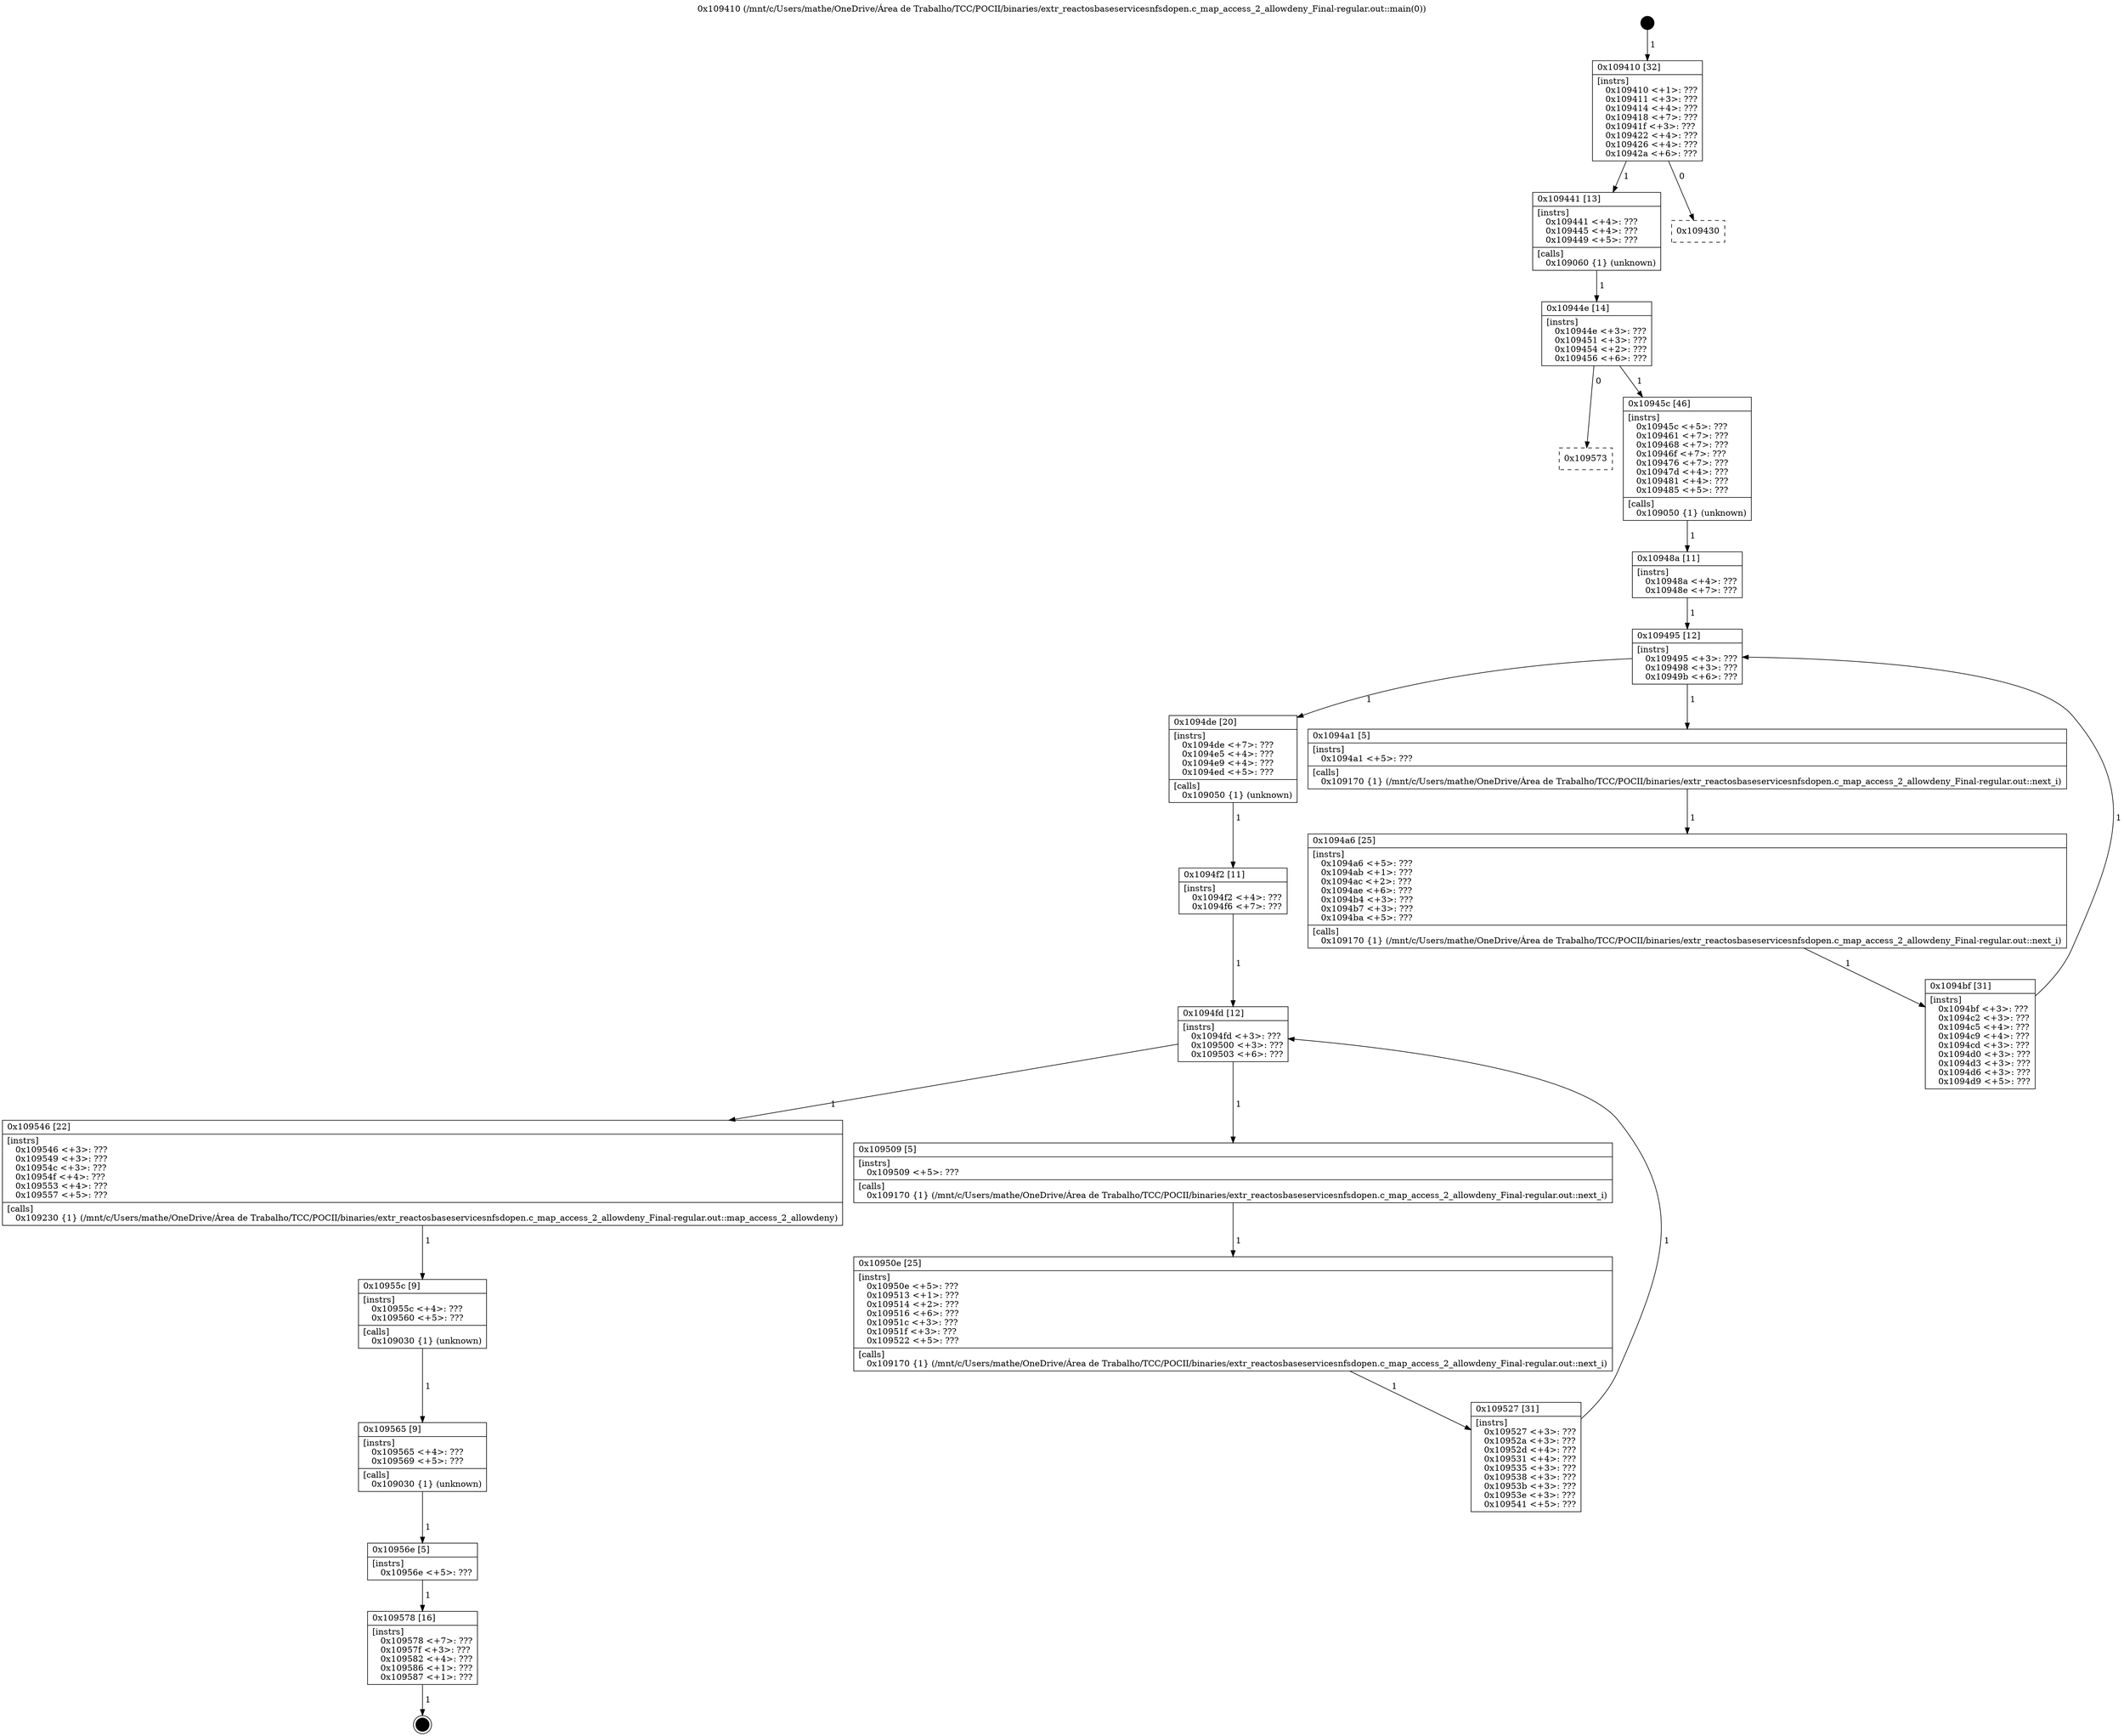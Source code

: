 digraph "0x109410" {
  label = "0x109410 (/mnt/c/Users/mathe/OneDrive/Área de Trabalho/TCC/POCII/binaries/extr_reactosbaseservicesnfsdopen.c_map_access_2_allowdeny_Final-regular.out::main(0))"
  labelloc = "t"
  node[shape=record]

  Entry [label="",width=0.3,height=0.3,shape=circle,fillcolor=black,style=filled]
  "0x109410" [label="{
     0x109410 [32]\l
     | [instrs]\l
     &nbsp;&nbsp;0x109410 \<+1\>: ???\l
     &nbsp;&nbsp;0x109411 \<+3\>: ???\l
     &nbsp;&nbsp;0x109414 \<+4\>: ???\l
     &nbsp;&nbsp;0x109418 \<+7\>: ???\l
     &nbsp;&nbsp;0x10941f \<+3\>: ???\l
     &nbsp;&nbsp;0x109422 \<+4\>: ???\l
     &nbsp;&nbsp;0x109426 \<+4\>: ???\l
     &nbsp;&nbsp;0x10942a \<+6\>: ???\l
  }"]
  "0x109441" [label="{
     0x109441 [13]\l
     | [instrs]\l
     &nbsp;&nbsp;0x109441 \<+4\>: ???\l
     &nbsp;&nbsp;0x109445 \<+4\>: ???\l
     &nbsp;&nbsp;0x109449 \<+5\>: ???\l
     | [calls]\l
     &nbsp;&nbsp;0x109060 \{1\} (unknown)\l
  }"]
  "0x109430" [label="{
     0x109430\l
  }", style=dashed]
  "0x10944e" [label="{
     0x10944e [14]\l
     | [instrs]\l
     &nbsp;&nbsp;0x10944e \<+3\>: ???\l
     &nbsp;&nbsp;0x109451 \<+3\>: ???\l
     &nbsp;&nbsp;0x109454 \<+2\>: ???\l
     &nbsp;&nbsp;0x109456 \<+6\>: ???\l
  }"]
  "0x109573" [label="{
     0x109573\l
  }", style=dashed]
  "0x10945c" [label="{
     0x10945c [46]\l
     | [instrs]\l
     &nbsp;&nbsp;0x10945c \<+5\>: ???\l
     &nbsp;&nbsp;0x109461 \<+7\>: ???\l
     &nbsp;&nbsp;0x109468 \<+7\>: ???\l
     &nbsp;&nbsp;0x10946f \<+7\>: ???\l
     &nbsp;&nbsp;0x109476 \<+7\>: ???\l
     &nbsp;&nbsp;0x10947d \<+4\>: ???\l
     &nbsp;&nbsp;0x109481 \<+4\>: ???\l
     &nbsp;&nbsp;0x109485 \<+5\>: ???\l
     | [calls]\l
     &nbsp;&nbsp;0x109050 \{1\} (unknown)\l
  }"]
  Exit [label="",width=0.3,height=0.3,shape=circle,fillcolor=black,style=filled,peripheries=2]
  "0x109495" [label="{
     0x109495 [12]\l
     | [instrs]\l
     &nbsp;&nbsp;0x109495 \<+3\>: ???\l
     &nbsp;&nbsp;0x109498 \<+3\>: ???\l
     &nbsp;&nbsp;0x10949b \<+6\>: ???\l
  }"]
  "0x1094de" [label="{
     0x1094de [20]\l
     | [instrs]\l
     &nbsp;&nbsp;0x1094de \<+7\>: ???\l
     &nbsp;&nbsp;0x1094e5 \<+4\>: ???\l
     &nbsp;&nbsp;0x1094e9 \<+4\>: ???\l
     &nbsp;&nbsp;0x1094ed \<+5\>: ???\l
     | [calls]\l
     &nbsp;&nbsp;0x109050 \{1\} (unknown)\l
  }"]
  "0x1094a1" [label="{
     0x1094a1 [5]\l
     | [instrs]\l
     &nbsp;&nbsp;0x1094a1 \<+5\>: ???\l
     | [calls]\l
     &nbsp;&nbsp;0x109170 \{1\} (/mnt/c/Users/mathe/OneDrive/Área de Trabalho/TCC/POCII/binaries/extr_reactosbaseservicesnfsdopen.c_map_access_2_allowdeny_Final-regular.out::next_i)\l
  }"]
  "0x1094a6" [label="{
     0x1094a6 [25]\l
     | [instrs]\l
     &nbsp;&nbsp;0x1094a6 \<+5\>: ???\l
     &nbsp;&nbsp;0x1094ab \<+1\>: ???\l
     &nbsp;&nbsp;0x1094ac \<+2\>: ???\l
     &nbsp;&nbsp;0x1094ae \<+6\>: ???\l
     &nbsp;&nbsp;0x1094b4 \<+3\>: ???\l
     &nbsp;&nbsp;0x1094b7 \<+3\>: ???\l
     &nbsp;&nbsp;0x1094ba \<+5\>: ???\l
     | [calls]\l
     &nbsp;&nbsp;0x109170 \{1\} (/mnt/c/Users/mathe/OneDrive/Área de Trabalho/TCC/POCII/binaries/extr_reactosbaseservicesnfsdopen.c_map_access_2_allowdeny_Final-regular.out::next_i)\l
  }"]
  "0x1094bf" [label="{
     0x1094bf [31]\l
     | [instrs]\l
     &nbsp;&nbsp;0x1094bf \<+3\>: ???\l
     &nbsp;&nbsp;0x1094c2 \<+3\>: ???\l
     &nbsp;&nbsp;0x1094c5 \<+4\>: ???\l
     &nbsp;&nbsp;0x1094c9 \<+4\>: ???\l
     &nbsp;&nbsp;0x1094cd \<+3\>: ???\l
     &nbsp;&nbsp;0x1094d0 \<+3\>: ???\l
     &nbsp;&nbsp;0x1094d3 \<+3\>: ???\l
     &nbsp;&nbsp;0x1094d6 \<+3\>: ???\l
     &nbsp;&nbsp;0x1094d9 \<+5\>: ???\l
  }"]
  "0x10948a" [label="{
     0x10948a [11]\l
     | [instrs]\l
     &nbsp;&nbsp;0x10948a \<+4\>: ???\l
     &nbsp;&nbsp;0x10948e \<+7\>: ???\l
  }"]
  "0x1094fd" [label="{
     0x1094fd [12]\l
     | [instrs]\l
     &nbsp;&nbsp;0x1094fd \<+3\>: ???\l
     &nbsp;&nbsp;0x109500 \<+3\>: ???\l
     &nbsp;&nbsp;0x109503 \<+6\>: ???\l
  }"]
  "0x109546" [label="{
     0x109546 [22]\l
     | [instrs]\l
     &nbsp;&nbsp;0x109546 \<+3\>: ???\l
     &nbsp;&nbsp;0x109549 \<+3\>: ???\l
     &nbsp;&nbsp;0x10954c \<+3\>: ???\l
     &nbsp;&nbsp;0x10954f \<+4\>: ???\l
     &nbsp;&nbsp;0x109553 \<+4\>: ???\l
     &nbsp;&nbsp;0x109557 \<+5\>: ???\l
     | [calls]\l
     &nbsp;&nbsp;0x109230 \{1\} (/mnt/c/Users/mathe/OneDrive/Área de Trabalho/TCC/POCII/binaries/extr_reactosbaseservicesnfsdopen.c_map_access_2_allowdeny_Final-regular.out::map_access_2_allowdeny)\l
  }"]
  "0x109509" [label="{
     0x109509 [5]\l
     | [instrs]\l
     &nbsp;&nbsp;0x109509 \<+5\>: ???\l
     | [calls]\l
     &nbsp;&nbsp;0x109170 \{1\} (/mnt/c/Users/mathe/OneDrive/Área de Trabalho/TCC/POCII/binaries/extr_reactosbaseservicesnfsdopen.c_map_access_2_allowdeny_Final-regular.out::next_i)\l
  }"]
  "0x10950e" [label="{
     0x10950e [25]\l
     | [instrs]\l
     &nbsp;&nbsp;0x10950e \<+5\>: ???\l
     &nbsp;&nbsp;0x109513 \<+1\>: ???\l
     &nbsp;&nbsp;0x109514 \<+2\>: ???\l
     &nbsp;&nbsp;0x109516 \<+6\>: ???\l
     &nbsp;&nbsp;0x10951c \<+3\>: ???\l
     &nbsp;&nbsp;0x10951f \<+3\>: ???\l
     &nbsp;&nbsp;0x109522 \<+5\>: ???\l
     | [calls]\l
     &nbsp;&nbsp;0x109170 \{1\} (/mnt/c/Users/mathe/OneDrive/Área de Trabalho/TCC/POCII/binaries/extr_reactosbaseservicesnfsdopen.c_map_access_2_allowdeny_Final-regular.out::next_i)\l
  }"]
  "0x109527" [label="{
     0x109527 [31]\l
     | [instrs]\l
     &nbsp;&nbsp;0x109527 \<+3\>: ???\l
     &nbsp;&nbsp;0x10952a \<+3\>: ???\l
     &nbsp;&nbsp;0x10952d \<+4\>: ???\l
     &nbsp;&nbsp;0x109531 \<+4\>: ???\l
     &nbsp;&nbsp;0x109535 \<+3\>: ???\l
     &nbsp;&nbsp;0x109538 \<+3\>: ???\l
     &nbsp;&nbsp;0x10953b \<+3\>: ???\l
     &nbsp;&nbsp;0x10953e \<+3\>: ???\l
     &nbsp;&nbsp;0x109541 \<+5\>: ???\l
  }"]
  "0x1094f2" [label="{
     0x1094f2 [11]\l
     | [instrs]\l
     &nbsp;&nbsp;0x1094f2 \<+4\>: ???\l
     &nbsp;&nbsp;0x1094f6 \<+7\>: ???\l
  }"]
  "0x10955c" [label="{
     0x10955c [9]\l
     | [instrs]\l
     &nbsp;&nbsp;0x10955c \<+4\>: ???\l
     &nbsp;&nbsp;0x109560 \<+5\>: ???\l
     | [calls]\l
     &nbsp;&nbsp;0x109030 \{1\} (unknown)\l
  }"]
  "0x109565" [label="{
     0x109565 [9]\l
     | [instrs]\l
     &nbsp;&nbsp;0x109565 \<+4\>: ???\l
     &nbsp;&nbsp;0x109569 \<+5\>: ???\l
     | [calls]\l
     &nbsp;&nbsp;0x109030 \{1\} (unknown)\l
  }"]
  "0x10956e" [label="{
     0x10956e [5]\l
     | [instrs]\l
     &nbsp;&nbsp;0x10956e \<+5\>: ???\l
  }"]
  "0x109578" [label="{
     0x109578 [16]\l
     | [instrs]\l
     &nbsp;&nbsp;0x109578 \<+7\>: ???\l
     &nbsp;&nbsp;0x10957f \<+3\>: ???\l
     &nbsp;&nbsp;0x109582 \<+4\>: ???\l
     &nbsp;&nbsp;0x109586 \<+1\>: ???\l
     &nbsp;&nbsp;0x109587 \<+1\>: ???\l
  }"]
  Entry -> "0x109410" [label=" 1"]
  "0x109410" -> "0x109441" [label=" 1"]
  "0x109410" -> "0x109430" [label=" 0"]
  "0x109441" -> "0x10944e" [label=" 1"]
  "0x10944e" -> "0x109573" [label=" 0"]
  "0x10944e" -> "0x10945c" [label=" 1"]
  "0x109578" -> Exit [label=" 1"]
  "0x10945c" -> "0x10948a" [label=" 1"]
  "0x109495" -> "0x1094de" [label=" 1"]
  "0x109495" -> "0x1094a1" [label=" 1"]
  "0x1094a1" -> "0x1094a6" [label=" 1"]
  "0x1094a6" -> "0x1094bf" [label=" 1"]
  "0x10948a" -> "0x109495" [label=" 1"]
  "0x1094bf" -> "0x109495" [label=" 1"]
  "0x1094de" -> "0x1094f2" [label=" 1"]
  "0x1094fd" -> "0x109546" [label=" 1"]
  "0x1094fd" -> "0x109509" [label=" 1"]
  "0x109509" -> "0x10950e" [label=" 1"]
  "0x10950e" -> "0x109527" [label=" 1"]
  "0x1094f2" -> "0x1094fd" [label=" 1"]
  "0x109527" -> "0x1094fd" [label=" 1"]
  "0x109546" -> "0x10955c" [label=" 1"]
  "0x10955c" -> "0x109565" [label=" 1"]
  "0x109565" -> "0x10956e" [label=" 1"]
  "0x10956e" -> "0x109578" [label=" 1"]
}
